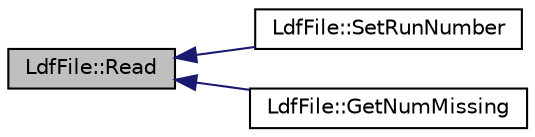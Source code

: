 digraph "LdfFile::Read"
{
  edge [fontname="Helvetica",fontsize="10",labelfontname="Helvetica",labelfontsize="10"];
  node [fontname="Helvetica",fontsize="10",shape=record];
  rankdir="LR";
  Node1 [label="LdfFile::Read",height=0.2,width=0.4,color="black", fillcolor="grey75", style="filled", fontcolor="black"];
  Node1 -> Node2 [dir="back",color="midnightblue",fontsize="10",style="solid",fontname="Helvetica"];
  Node2 [label="LdfFile::SetRunNumber",height=0.2,width=0.4,color="black", fillcolor="white", style="filled",URL="$d6/d7e/class_ldf_file.html#a5780b83f51cec5f78c497b39f36866f2"];
  Node1 -> Node3 [dir="back",color="midnightblue",fontsize="10",style="solid",fontname="Helvetica"];
  Node3 [label="LdfFile::GetNumMissing",height=0.2,width=0.4,color="black", fillcolor="white", style="filled",URL="$d6/d7e/class_ldf_file.html#a31ca9c7c7b70e0d13fab0e96b8c20f78",tooltip="Return the number of missing or dropped spill chunks. "];
}
